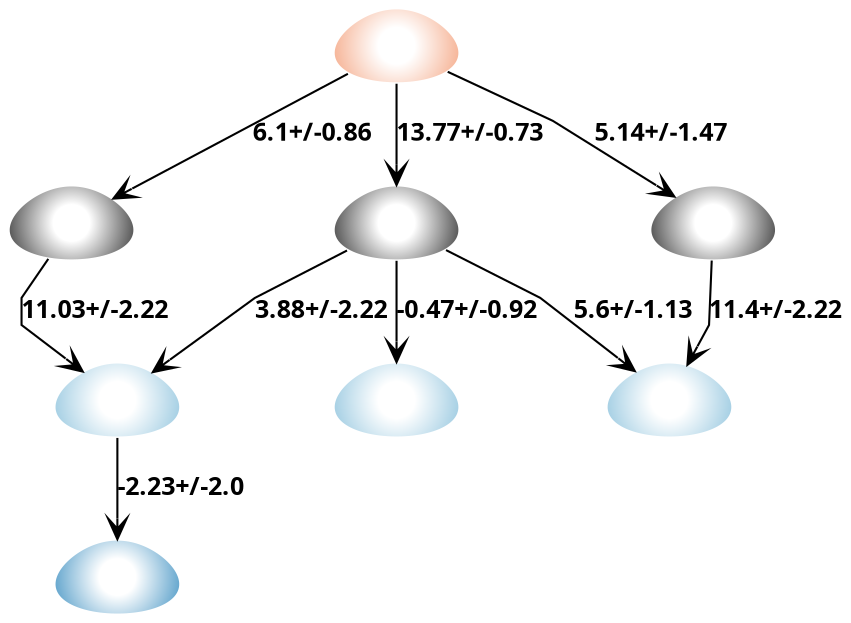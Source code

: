 strict digraph G {
	graph [bb="0,0,448.74,291",
		fontname="sans bold",
		splines=polyline
	];
	node [label="\N"];
	subgraph subgraph_0 {
		graph [label="Neutral charge",
			style=""
		];
		SM04_micro003		 [charge=0,
			color="#ffffff:#333333",
			fontcolor=black,
			fontname="sans bold",
			fontsize=12,
			height=0.5,
			image="Images\Microstates\SM04_micro003.svg",
			label="",
			labelloc=b,
			penwidth=1,
			pos="202.74,188",
			shape=egg,
			style=radial,
			width=0.79843];
		SM04_micro004		 [charge=0,
			color="#ffffff:#333333",
			fontcolor=black,
			fontname="sans bold",
			fontsize=12,
			height=0.5,
			image="Images\Microstates\SM04_micro004.svg",
			label="",
			labelloc=b,
			penwidth=1,
			pos="373.74,188",
			shape=egg,
			style=radial,
			width=0.79843];
		SM04_micro009		 [charge=0,
			color="#ffffff:#333333",
			fontcolor=black,
			fontname="sans bold",
			fontsize=12,
			height=0.5,
			image="Images\Microstates\SM04_micro009.svg",
			label="",
			labelloc=b,
			penwidth=1,
			pos="28.743,188",
			shape=egg,
			style=radial,
			width=0.79843];
	}
	subgraph subgraph_2 {
		graph [label="+2 charge",
			style=""
		];
		SM04_micro014		 [charge=2,
			color="#ffffff:#4393c3",
			fontcolor=black,
			fontname="sans bold",
			fontsize=12,
			height=0.5,
			image="Images\Microstates\SM04_micro014.svg",
			label="",
			labelloc=b,
			penwidth=1,
			pos="51.743,18",
			shape=egg,
			style=radial,
			width=0.79843];
	}
	subgraph "subgraph_-1" {
		graph [label="-1 charge",
			style=""
		];
		SM04_micro005		 [charge=-1,
			color="#ffffff:#f4a582",
			fontcolor=black,
			fontname="sans bold",
			fontsize=12,
			height=0.5,
			image="Images\Microstates\SM04_micro005.svg",
			label="",
			labelloc=b,
			penwidth=1,
			pos="202.74,273",
			shape=egg,
			style=radial,
			width=0.79843];
	}
	subgraph subgraph_1 {
		graph [label="+1 charge",
			style=""
		];
		SM04_micro002		 [charge=1,
			color="#ffffff:#92c5de",
			fontcolor=black,
			fontname="sans bold",
			fontsize=12,
			height=0.5,
			image="Images\Microstates\SM04_micro002.svg",
			label="",
			labelloc=b,
			penwidth=1,
			pos="350.74,103",
			shape=egg,
			style=radial,
			width=0.79843];
		SM04_micro006		 [charge=1,
			color="#ffffff:#92c5de",
			fontcolor=black,
			fontname="sans bold",
			fontsize=12,
			height=0.5,
			image="Images\Microstates\SM04_micro006.svg",
			label="",
			labelloc=b,
			penwidth=1,
			pos="51.743,103",
			shape=egg,
			style=radial,
			width=0.79843];
		SM04_micro008		 [charge=1,
			color="#ffffff:#92c5de",
			fontcolor=black,
			fontname="sans bold",
			fontsize=12,
			height=0.5,
			image="Images\Microstates\SM04_micro008.svg",
			label="",
			labelloc=b,
			penwidth=1,
			pos="202.74,103",
			shape=egg,
			style=radial,
			width=0.79843];
	}
	SM04_micro003 -> SM04_micro002	 [SEM=1.13,
		arrowhead=vee,
		fontname="sans bold",
		fontsize=12,
		label="5.6+/-1.13",
		lp="334.24,145.5",
		pKa=5.6,
		pos="e,333.84,116.11 227.49,176.31 251.31,166.02 283.74,152 283.74,152 283.74,152 306.49,135.71 325.47,122.1",
		splines=polyline];
	SM04_micro003 -> SM04_micro006	 [SEM=2.22,
		arrowhead=vee,
		fontname="sans bold",
		fontsize=12,
		label="3.88+/-2.22",
		lp="161.24,145.5",
		pKa=3.88,
		pos="e,69.173,115.62 178.18,176.12 154.99,165.84 123.74,152 123.74,152 123.74,152 98.277,135.02 77.635,121.26",
		splines=polyline];
	SM04_micro003 -> SM04_micro008	 [SEM=0.92,
		arrowhead=vee,
		fontname="sans bold",
		fontsize=12,
		label="-0.47+/-0.92",
		lp="242.74,145.5",
		pKa=-0.47,
		pos="e,202.74,121.18 202.74,169.8 202.74,158.67 202.74,143.94 202.74,131.24",
		splines=polyline];
	SM04_micro004 -> SM04_micro002	 [SEM=2.22,
		arrowhead=vee,
		fontname="sans bold",
		fontsize=12,
		label="11.4+/-2.22",
		lp="411.24,145.5",
		pKa=11.4,
		pos="e,360.9,119.45 373.74,169.94 373.74,156.15 373.74,139 373.74,139 373.74,139 370.58,134.19 366.61,128.14",
		splines=polyline];
	SM04_micro009 -> SM04_micro006	 [SEM=2.22,
		arrowhead=vee,
		fontname="sans bold",
		fontsize=12,
		label="11.03+/-2.22",
		lp="41.743,145.5",
		pKa=11.03,
		pos="e,34.477,115.85 16.054,171.14 8.6458,161.88 0.74344,152 0.74344,152 0.74344,152 0.74344,139 0.74344,139 0.74344,139 13.246,130.42 \
25.87,121.76",
		splines=polyline];
	SM04_micro006 -> SM04_micro014	 [SEM=2.0,
		arrowhead=vee,
		fontname="sans bold",
		fontsize=12,
		label="-2.23+/-2.0",
		lp="88.243,60.5",
		pKa=-2.23,
		pos="e,51.743,36.176 51.743,84.802 51.743,73.674 51.743,58.945 51.743,46.244",
		splines=polyline];
	SM04_micro005 -> SM04_micro003	 [SEM=0.73,
		arrowhead=vee,
		fontname="sans bold",
		fontsize=12,
		label="13.77+/-0.73",
		lp="243.74,230.5",
		pKa=13.77,
		pos="e,202.74,206.18 202.74,254.8 202.74,243.67 202.74,228.94 202.74,216.24",
		splines=polyline];
	SM04_micro005 -> SM04_micro004	 [SEM=1.47,
		arrowhead=vee,
		fontname="sans bold",
		fontsize=12,
		label="5.14+/-1.47",
		lp="348.24,230.5",
		pKa=5.14,
		pos="e,354.88,199.65 228.08,261.69 253.45,251.36 288.74,237 288.74,237 288.74,237 321.34,218.59 346.16,204.58",
		splines=polyline];
	SM04_micro005 -> SM04_micro009	 [SEM=0.86,
		arrowhead=vee,
		fontname="sans bold",
		fontsize=12,
		label="6.1+/-0.86",
		lp="160.24,230.5",
		pKa=6.1,
		pos="e,49.043,198.68 178.91,260.63 147.57,245.68 92.493,219.41 58.462,203.18",
		splines=polyline];
}
